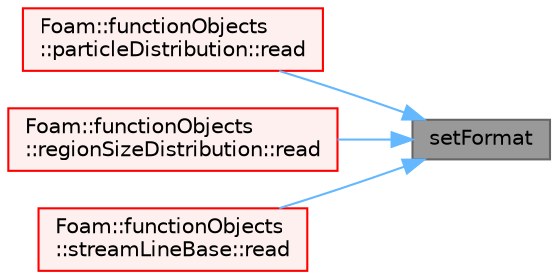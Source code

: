 digraph "setFormat"
{
 // LATEX_PDF_SIZE
  bgcolor="transparent";
  edge [fontname=Helvetica,fontsize=10,labelfontname=Helvetica,labelfontsize=10];
  node [fontname=Helvetica,fontsize=10,shape=box,height=0.2,width=0.4];
  rankdir="RL";
  Node1 [id="Node000001",label="setFormat",height=0.2,width=0.4,color="gray40", fillcolor="grey60", style="filled", fontcolor="black",tooltip=" "];
  Node1 -> Node2 [id="edge1_Node000001_Node000002",dir="back",color="steelblue1",style="solid",tooltip=" "];
  Node2 [id="Node000002",label="Foam::functionObjects\l::particleDistribution::read",height=0.2,width=0.4,color="red", fillcolor="#FFF0F0", style="filled",URL="$classFoam_1_1functionObjects_1_1particleDistribution.html#afac0600fef97b05534a595ce00b272ed",tooltip=" "];
  Node1 -> Node4 [id="edge2_Node000001_Node000004",dir="back",color="steelblue1",style="solid",tooltip=" "];
  Node4 [id="Node000004",label="Foam::functionObjects\l::regionSizeDistribution::read",height=0.2,width=0.4,color="red", fillcolor="#FFF0F0", style="filled",URL="$classFoam_1_1functionObjects_1_1regionSizeDistribution.html#afac0600fef97b05534a595ce00b272ed",tooltip=" "];
  Node1 -> Node6 [id="edge3_Node000001_Node000006",dir="back",color="steelblue1",style="solid",tooltip=" "];
  Node6 [id="Node000006",label="Foam::functionObjects\l::streamLineBase::read",height=0.2,width=0.4,color="red", fillcolor="#FFF0F0", style="filled",URL="$classFoam_1_1functionObjects_1_1streamLineBase.html#afac0600fef97b05534a595ce00b272ed",tooltip=" "];
}
